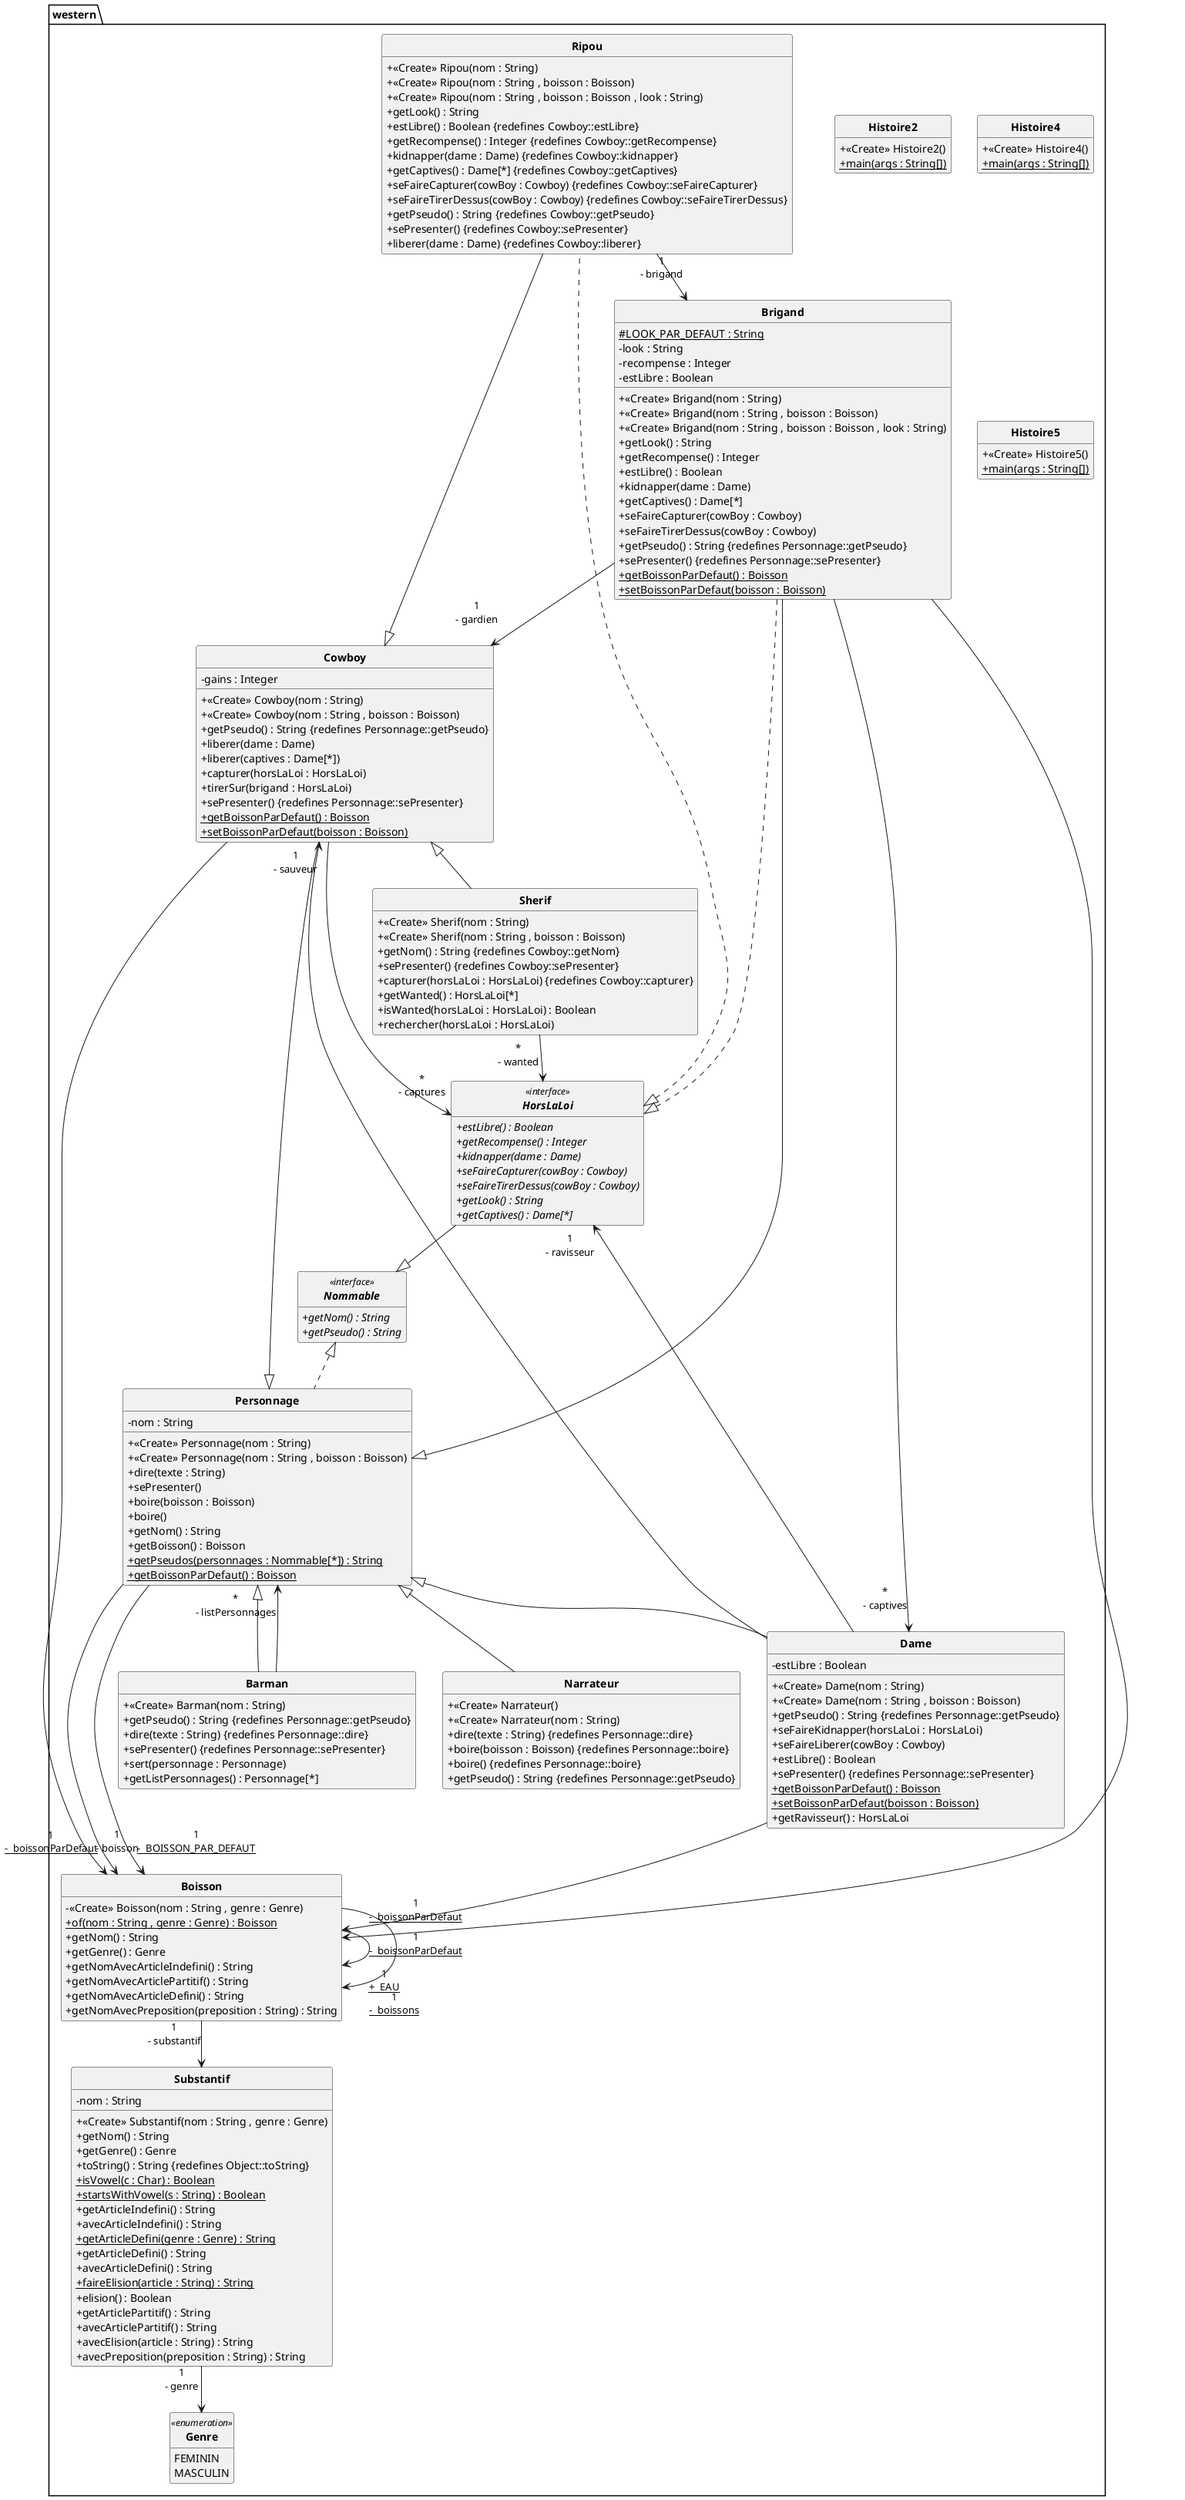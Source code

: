 @startuml
'https://plantuml.com/class-diagram
skinparam classAttributeIconSize 0
skinparam classFontStyle Bold
skinparam style strictuml
hide empty members

class western.Ripou extends western.Cowboy implements western.HorsLaLoi{
	+ <<Create>> Ripou(nom : String)
	+ <<Create>> Ripou(nom : String , boisson : Boisson)
	+ <<Create>> Ripou(nom : String , boisson : Boisson , look : String)
	+ getLook() : String
	+ estLibre() : Boolean {redefines Cowboy::estLibre}
	+ getRecompense() : Integer {redefines Cowboy::getRecompense}
	+ kidnapper(dame : Dame) {redefines Cowboy::kidnapper}
	+ getCaptives() : Dame[*] {redefines Cowboy::getCaptives}
	+ seFaireCapturer(cowBoy : Cowboy) {redefines Cowboy::seFaireCapturer}
	+ seFaireTirerDessus(cowBoy : Cowboy) {redefines Cowboy::seFaireTirerDessus}
	+ getPseudo() : String {redefines Cowboy::getPseudo}
	+ sePresenter() {redefines Cowboy::sePresenter}
	+ liberer(dame : Dame) {redefines Cowboy::liberer}
}

western.Ripou --> "\t1\n\t- brigand\n" western.Brigand

class western.Dame extends western.Personnage {
	- estLibre : Boolean
	+ <<Create>> Dame(nom : String)
	+ <<Create>> Dame(nom : String , boisson : Boisson)
	+ getPseudo() : String {redefines Personnage::getPseudo}
	+ seFaireKidnapper(horsLaLoi : HorsLaLoi)
	+ seFaireLiberer(cowBoy : Cowboy)
	+ estLibre() : Boolean
	+ sePresenter() {redefines Personnage::sePresenter}
	+ {static} getBoissonParDefaut() : Boisson
	+ {static} setBoissonParDefaut(boisson : Boisson)
	+ getRavisseur() : HorsLaLoi
}

western.Dame --> "\t1\n\t- sauveur\n" western.Cowboy
western.Dame --> "\t1\n\t- ravisseur\n" western.HorsLaLoi
western.Dame --> "\t1\n\t<u>-  boissonParDefaut</u>\n" western.Boisson

class western.Histoire2  {
	+ <<Create>> Histoire2()
	+ {static} main(args : String[])
}


class western.Cowboy extends western.Personnage {
	- gains : Integer
	+ <<Create>> Cowboy(nom : String)
	+ <<Create>> Cowboy(nom : String , boisson : Boisson)
	+ getPseudo() : String {redefines Personnage::getPseudo}
	+ liberer(dame : Dame)
	+ liberer(captives : Dame[*])
	+ capturer(horsLaLoi : HorsLaLoi)
	+ tirerSur(brigand : HorsLaLoi)
	+ sePresenter() {redefines Personnage::sePresenter}
	+ {static} getBoissonParDefaut() : Boisson
	+ {static} setBoissonParDefaut(boisson : Boisson)
}

western.Cowboy --> "\t*\n\t- captures\n" western.HorsLaLoi
western.Cowboy --> "\t1\n\t<u>-  boissonParDefaut</u>\n" western.Boisson

class western.Narrateur extends western.Personnage {
	+ <<Create>> Narrateur()
	+ <<Create>> Narrateur(nom : String)
	+ dire(texte : String) {redefines Personnage::dire}
	+ boire(boisson : Boisson) {redefines Personnage::boire}
	+ boire() {redefines Personnage::boire}
	+ getPseudo() : String {redefines Personnage::getPseudo}
}


class western.Histoire4  {
	+ <<Create>> Histoire4()
	+ {static} main(args : String[])
}


class western.Brigand extends western.Personnage implements western.HorsLaLoi{
	# {static} LOOK_PAR_DEFAUT : String
	- look : String
	- recompense : Integer
	- estLibre : Boolean
	+ <<Create>> Brigand(nom : String)
	+ <<Create>> Brigand(nom : String , boisson : Boisson)
	+ <<Create>> Brigand(nom : String , boisson : Boisson , look : String)
	+ getLook() : String
	+ getRecompense() : Integer
	+ estLibre() : Boolean
	+ kidnapper(dame : Dame)
	+ getCaptives() : Dame[*]
	+ seFaireCapturer(cowBoy : Cowboy)
	+ seFaireTirerDessus(cowBoy : Cowboy)
	+ getPseudo() : String {redefines Personnage::getPseudo}
	+ sePresenter() {redefines Personnage::sePresenter}
	+ {static} getBoissonParDefaut() : Boisson
	+ {static} setBoissonParDefaut(boisson : Boisson)
}

western.Brigand --> "\t*\n\t- captives\n" western.Dame
western.Brigand --> "\t1\n\t- gardien\n" western.Cowboy
western.Brigand --> "\t1\n\t<u>-  boissonParDefaut</u>\n" western.Boisson

class western.Substantif  {
	- nom : String
	+ <<Create>> Substantif(nom : String , genre : Genre)
	+ getNom() : String
	+ getGenre() : Genre
	+ toString() : String {redefines Object::toString}
	+ {static} isVowel(c : Char) : Boolean
	+ {static} startsWithVowel(s : String) : Boolean
	+ getArticleIndefini() : String
	+ avecArticleIndefini() : String
	+ {static} getArticleDefini(genre : Genre) : String
	+ getArticleDefini() : String
	+ avecArticleDefini() : String
	+ {static} faireElision(article : String) : String
	+ elision() : Boolean
	+ getArticlePartitif() : String
	+ avecArticlePartitif() : String
	+ avecElision(article : String) : String
	+ avecPreposition(preposition : String) : String
}

western.Substantif --> "\t1\n\t- genre\n" western.Genre

interface western.HorsLaLoi <<interface>> {
	+ {abstract} estLibre() : Boolean
	+ {abstract} getRecompense() : Integer
	+ {abstract} kidnapper(dame : Dame)
	+ {abstract} seFaireCapturer(cowBoy : Cowboy)
	+ {abstract} seFaireTirerDessus(cowBoy : Cowboy)
	+ {abstract} getLook() : String
	+ {abstract} getCaptives() : Dame[*]
}

HorsLaLoi --^ western.Nommable

class western.Personnage  implements western.Nommable{
	- nom : String
	+ <<Create>> Personnage(nom : String)
	+ <<Create>> Personnage(nom : String , boisson : Boisson)
	+ dire(texte : String)
	+ sePresenter()
	+ boire(boisson : Boisson)
	+ boire()
	+ getNom() : String
	+ getBoisson() : Boisson
	+ {static} getPseudos(personnages : Nommable[*]) : String
	+ {static} getBoissonParDefaut() : Boisson
}

western.Personnage --> "\t1\n\t<u>-  BOISSON_PAR_DEFAUT</u>\n" western.Boisson
western.Personnage --> "\t1\n\t- boisson\n" western.Boisson

enum western.Genre <<enumeration>> {
	FEMININ
	MASCULIN
}
class western.Barman extends western.Personnage {
	+ <<Create>> Barman(nom : String)
	+ getPseudo() : String {redefines Personnage::getPseudo}
	+ dire(texte : String) {redefines Personnage::dire}
	+ sePresenter() {redefines Personnage::sePresenter}
	+ sert(personnage : Personnage)
	+ getListPersonnages() : Personnage[*]
}

western.Barman --> "\t*\n\t- listPersonnages\n" western.Personnage

interface western.Nommable <<interface>> {
	+ {abstract} getNom() : String
	+ {abstract} getPseudo() : String
}


class western.Histoire5  {
	+ <<Create>> Histoire5()
	+ {static} main(args : String[])
}


class western.Boisson  {
	- <<Create>> Boisson(nom : String , genre : Genre)
	+ {static} of(nom : String , genre : Genre) : Boisson
	+ getNom() : String
	+ getGenre() : Genre
	+ getNomAvecArticleIndefini() : String
	+ getNomAvecArticlePartitif() : String
	+ getNomAvecArticleDefini() : String
	+ getNomAvecPreposition(preposition : String) : String
}

western.Boisson --> "\t1\n\t- substantif\n" western.Substantif
western.Boisson --> "\t1\n\t<u>+  EAU</u>\n" western.Boisson
western.Boisson --> "\t1\n\t<u>-  boissons</u>\n" Boisson

class western.Sherif extends western.Cowboy {
	+ <<Create>> Sherif(nom : String)
	+ <<Create>> Sherif(nom : String , boisson : Boisson)
	+ getNom() : String {redefines Cowboy::getNom}
	+ sePresenter() {redefines Cowboy::sePresenter}
	+ capturer(horsLaLoi : HorsLaLoi) {redefines Cowboy::capturer}
	+ getWanted() : HorsLaLoi[*]
	+ isWanted(horsLaLoi : HorsLaLoi) : Boolean
	+ rechercher(horsLaLoi : HorsLaLoi)
}

western.Sherif --> "\t*\n\t- wanted\n" western.HorsLaLoi


@enduml
